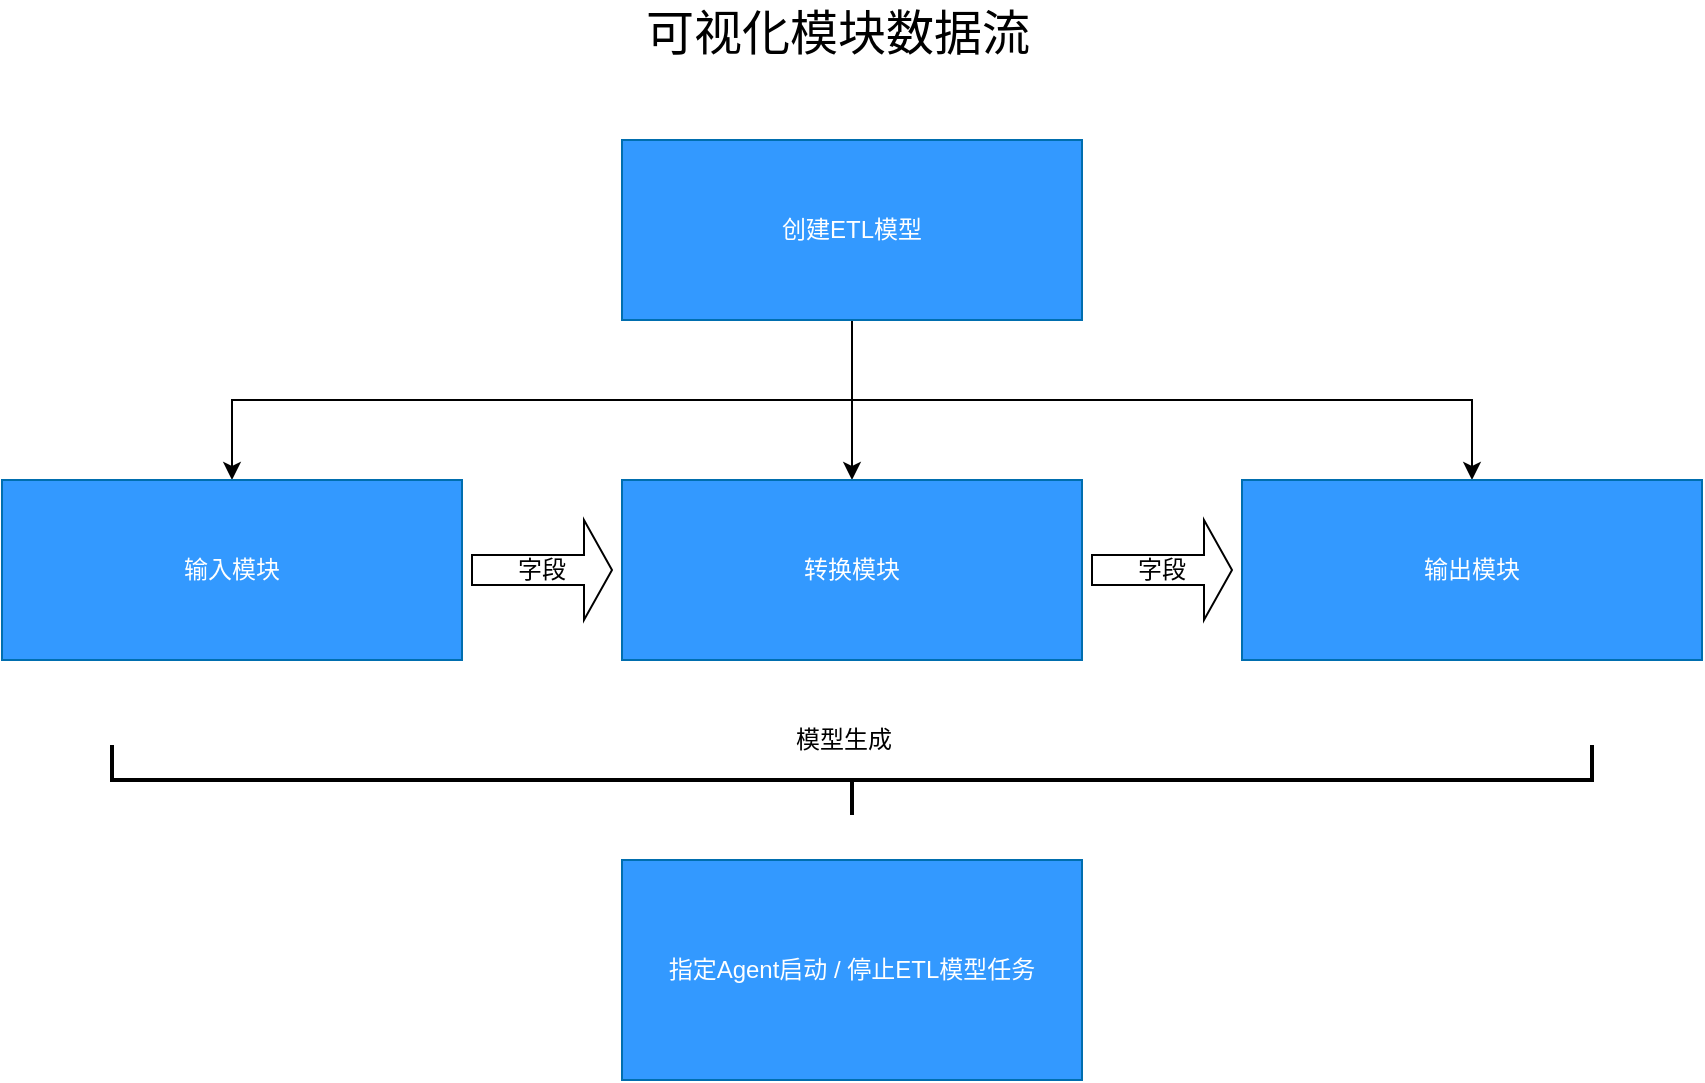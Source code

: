 <mxfile pages="3" version="11.2.8" type="github"><diagram id="6bd95103-17b3-1c96-e7b5-1f8a5f99c113" name="可视化模块数据流程图"><mxGraphModel dx="1342" dy="222" grid="1" gridSize="10" guides="1" tooltips="1" connect="1" arrows="1" fold="1" page="0" pageScale="1" pageWidth="827" pageHeight="1169" background="#ffffff" math="0" shadow="0"><root><mxCell id="0"/><mxCell id="1" parent="0"/><mxCell id="2ptYB1YgH7-lyJhKxOtc-4" value="" style="edgeStyle=orthogonalEdgeStyle;rounded=0;orthogonalLoop=1;jettySize=auto;html=1;" parent="1" source="xqaTpbDQMHb5nrucFZyc-1" target="2ptYB1YgH7-lyJhKxOtc-3" edge="1"><mxGeometry relative="1" as="geometry"/></mxCell><mxCell id="2ptYB1YgH7-lyJhKxOtc-10" style="edgeStyle=orthogonalEdgeStyle;rounded=0;orthogonalLoop=1;jettySize=auto;html=1;entryX=0.5;entryY=0;entryDx=0;entryDy=0;exitX=0.5;exitY=1;exitDx=0;exitDy=0;" parent="1" source="xqaTpbDQMHb5nrucFZyc-1" target="2ptYB1YgH7-lyJhKxOtc-5" edge="1"><mxGeometry relative="1" as="geometry"/></mxCell><mxCell id="2ptYB1YgH7-lyJhKxOtc-11" style="edgeStyle=orthogonalEdgeStyle;rounded=0;orthogonalLoop=1;jettySize=auto;html=1;exitX=0.5;exitY=1;exitDx=0;exitDy=0;" parent="1" source="xqaTpbDQMHb5nrucFZyc-1" target="2ptYB1YgH7-lyJhKxOtc-7" edge="1"><mxGeometry relative="1" as="geometry"/></mxCell><mxCell id="xqaTpbDQMHb5nrucFZyc-1" value="创建ETL模型" style="rounded=0;whiteSpace=wrap;html=1;fillColor=#3399FF;strokeColor=#006EAF;fontColor=#ffffff;" parent="1" vertex="1"><mxGeometry x="280" y="540" width="230" height="90" as="geometry"/></mxCell><mxCell id="2ptYB1YgH7-lyJhKxOtc-3" value="转换模块" style="rounded=0;whiteSpace=wrap;html=1;fillColor=#3399FF;strokeColor=#006EAF;fontColor=#ffffff;" parent="1" vertex="1"><mxGeometry x="280" y="710" width="230" height="90" as="geometry"/></mxCell><mxCell id="2ptYB1YgH7-lyJhKxOtc-7" value="输出模块" style="rounded=0;whiteSpace=wrap;html=1;fillColor=#3399FF;strokeColor=#006EAF;fontColor=#ffffff;" parent="1" vertex="1"><mxGeometry x="590" y="710" width="230" height="90" as="geometry"/></mxCell><mxCell id="2ptYB1YgH7-lyJhKxOtc-5" value="输入模块" style="rounded=0;whiteSpace=wrap;html=1;fillColor=#3399FF;strokeColor=#006EAF;fontColor=#ffffff;" parent="1" vertex="1"><mxGeometry x="-30" y="710" width="230" height="90" as="geometry"/></mxCell><mxCell id="xqaTpbDQMHb5nrucFZyc-2" value="指定Agent启动 / 停止ETL模型任务" style="rounded=0;whiteSpace=wrap;html=1;fillColor=#3399FF;strokeColor=#006EAF;fontColor=#ffffff;" parent="1" vertex="1"><mxGeometry x="280" y="900" width="230" height="110" as="geometry"/></mxCell><mxCell id="UnUKEqkiXh2tnGtwvT97-2" value="&lt;font style=&quot;font-size: 24px&quot;&gt;可视化模块数据流&lt;/font&gt;" style="text;html=1;resizable=0;points=[];autosize=1;align=left;verticalAlign=top;spacingTop=-4;fontColor=#000000;" parent="1" vertex="1"><mxGeometry x="290" y="470" width="210" height="20" as="geometry"/></mxCell><mxCell id="2ptYB1YgH7-lyJhKxOtc-13" value="字段" style="shape=singleArrow;whiteSpace=wrap;html=1;fillColor=none;" parent="1" vertex="1"><mxGeometry x="205" y="730" width="70" height="50" as="geometry"/></mxCell><mxCell id="2ptYB1YgH7-lyJhKxOtc-14" value="字段" style="shape=singleArrow;whiteSpace=wrap;html=1;fillColor=none;" parent="1" vertex="1"><mxGeometry x="515" y="730" width="70" height="50" as="geometry"/></mxCell><mxCell id="2ptYB1YgH7-lyJhKxOtc-17" value="" style="strokeWidth=2;html=1;shape=mxgraph.flowchart.annotation_2;align=left;pointerEvents=1;fillColor=none;rotation=-90;" parent="1" vertex="1"><mxGeometry x="377.5" y="490" width="35" height="740" as="geometry"/></mxCell><mxCell id="2ptYB1YgH7-lyJhKxOtc-18" value="模型生成" style="text;html=1;resizable=0;points=[];autosize=1;align=left;verticalAlign=top;spacingTop=-4;" parent="1" vertex="1"><mxGeometry x="365" y="830" width="60" height="20" as="geometry"/></mxCell></root></mxGraphModel></diagram><diagram id="GTqc8R6Rsrb9EVmzWLm1" name="ETL框架"><mxGraphModel dx="942" dy="622" grid="1" gridSize="10" guides="1" tooltips="1" connect="1" arrows="1" fold="1" page="1" pageScale="1" pageWidth="827" pageHeight="1169" math="0" shadow="0"><root><mxCell id="oTLIBG6H4fOeM0VsQYMu-0"/><mxCell id="oTLIBG6H4fOeM0VsQYMu-1" parent="oTLIBG6H4fOeM0VsQYMu-0"/><mxCell id="z0ZZT46_EPLK1BaSBEKy-11" value="" style="shape=actor;whiteSpace=wrap;html=1;fillColor=#f0a30a;strokeColor=#BD7000;fontColor=#ffffff;" parent="oTLIBG6H4fOeM0VsQYMu-1" vertex="1"><mxGeometry x="379.5" y="90" width="67" height="70" as="geometry"/></mxCell><mxCell id="z0ZZT46_EPLK1BaSBEKy-47" style="edgeStyle=orthogonalEdgeStyle;rounded=0;orthogonalLoop=1;jettySize=auto;html=1;exitX=0.5;exitY=1;exitDx=0;exitDy=0;" parent="oTLIBG6H4fOeM0VsQYMu-1" source="z0ZZT46_EPLK1BaSBEKy-40" target="z0ZZT46_EPLK1BaSBEKy-42" edge="1"><mxGeometry relative="1" as="geometry"/></mxCell><mxCell id="z0ZZT46_EPLK1BaSBEKy-48" style="edgeStyle=orthogonalEdgeStyle;rounded=0;orthogonalLoop=1;jettySize=auto;html=1;" parent="oTLIBG6H4fOeM0VsQYMu-1" source="z0ZZT46_EPLK1BaSBEKy-40" target="z0ZZT46_EPLK1BaSBEKy-43" edge="1"><mxGeometry relative="1" as="geometry"/></mxCell><mxCell id="z0ZZT46_EPLK1BaSBEKy-49" style="edgeStyle=orthogonalEdgeStyle;rounded=0;orthogonalLoop=1;jettySize=auto;html=1;entryX=0.5;entryY=0;entryDx=0;entryDy=0;" parent="oTLIBG6H4fOeM0VsQYMu-1" source="z0ZZT46_EPLK1BaSBEKy-40" target="z0ZZT46_EPLK1BaSBEKy-44" edge="1"><mxGeometry relative="1" as="geometry"/></mxCell><mxCell id="z0ZZT46_EPLK1BaSBEKy-54" style="edgeStyle=orthogonalEdgeStyle;rounded=0;orthogonalLoop=1;jettySize=auto;html=1;entryX=0.5;entryY=0;entryDx=0;entryDy=0;exitX=0.5;exitY=1;exitDx=0;exitDy=0;" parent="oTLIBG6H4fOeM0VsQYMu-1" source="z0ZZT46_EPLK1BaSBEKy-40" target="z0ZZT46_EPLK1BaSBEKy-45" edge="1"><mxGeometry relative="1" as="geometry"/></mxCell><mxCell id="z0ZZT46_EPLK1BaSBEKy-40" value="&lt;table border=&quot;1&quot; width=&quot;100%&quot; cellpadding=&quot;4&quot; style=&quot;width: 100% ; height: 100% ; border-collapse: collapse&quot;&gt;&lt;tbody&gt;&lt;tr&gt;&lt;th align=&quot;center&quot;&gt;接收HTTP请求&lt;br&gt;&lt;/th&gt;&lt;/tr&gt;&lt;tr&gt;&lt;td align=&quot;center&quot;&gt;ETL Service服务端&lt;/td&gt;&lt;/tr&gt;&lt;tr&gt;&lt;td align=&quot;center&quot;&gt;任意节点&lt;/td&gt;&lt;/tr&gt;&lt;/tbody&gt;&lt;/table&gt;" style="text;html=1;strokeColor=#000000;fillColor=#f0a30a;overflow=fill;fontColor=#ffffff;rounded=0;glass=0;" parent="oTLIBG6H4fOeM0VsQYMu-1" vertex="1"><mxGeometry x="333" y="240" width="160" height="140" as="geometry"/></mxCell><mxCell id="z0ZZT46_EPLK1BaSBEKy-42" value="&lt;table border=&quot;1&quot; width=&quot;100%&quot; cellpadding=&quot;4&quot; style=&quot;width: 100% ; height: 100% ; border-collapse: collapse&quot;&gt;&lt;tbody&gt;&lt;tr&gt;&lt;th align=&quot;center&quot;&gt;&lt;span style=&quot;font-weight: normal&quot;&gt;接收RPC请求&lt;/span&gt;&lt;/th&gt;&lt;/tr&gt;&lt;tr&gt;&lt;td align=&quot;center&quot;&gt;&lt;b&gt;ETL Agent客户端&lt;/b&gt;&lt;/td&gt;&lt;/tr&gt;&lt;tr&gt;&lt;td align=&quot;center&quot;&gt;ETL进程所在节点&lt;/td&gt;&lt;/tr&gt;&lt;/tbody&gt;&lt;/table&gt;" style="text;html=1;strokeColor=#000000;fillColor=#f0a30a;overflow=fill;fontColor=#ffffff;rounded=0;glass=0;" parent="oTLIBG6H4fOeM0VsQYMu-1" vertex="1"><mxGeometry x="10" y="470" width="160" height="140" as="geometry"/></mxCell><mxCell id="z0ZZT46_EPLK1BaSBEKy-43" value="&lt;table border=&quot;1&quot; width=&quot;100%&quot; cellpadding=&quot;4&quot; style=&quot;width: 159px ; height: 139px ; border-collapse: collapse&quot;&gt;&lt;tbody&gt;&lt;tr&gt;&lt;th align=&quot;center&quot;&gt;&lt;span style=&quot;font-weight: normal&quot;&gt;接收RPC请求&lt;/span&gt;&lt;/th&gt;&lt;/tr&gt;&lt;tr&gt;&lt;td align=&quot;center&quot;&gt;&lt;b&gt;ETL Agent客户端&lt;/b&gt;&lt;/td&gt;&lt;/tr&gt;&lt;tr&gt;&lt;td align=&quot;center&quot;&gt;ETL进程所在节点&lt;/td&gt;&lt;/tr&gt;&lt;/tbody&gt;&lt;/table&gt;" style="text;html=1;strokeColor=#000000;fillColor=#f0a30a;overflow=fill;fontColor=#ffffff;rounded=0;glass=0;" parent="oTLIBG6H4fOeM0VsQYMu-1" vertex="1"><mxGeometry x="220" y="470" width="160" height="140" as="geometry"/></mxCell><mxCell id="z0ZZT46_EPLK1BaSBEKy-44" value="&lt;table border=&quot;1&quot; width=&quot;100%&quot; cellpadding=&quot;4&quot; style=&quot;width: 159px ; height: 139px ; border-collapse: collapse&quot;&gt;&lt;tbody&gt;&lt;tr&gt;&lt;th align=&quot;center&quot;&gt;&lt;span style=&quot;font-weight: normal&quot;&gt;接收RPC请求&lt;/span&gt;&lt;/th&gt;&lt;/tr&gt;&lt;tr&gt;&lt;td align=&quot;center&quot;&gt;&lt;b&gt;ETL Agent客户端&lt;/b&gt;&lt;/td&gt;&lt;/tr&gt;&lt;tr&gt;&lt;td align=&quot;center&quot;&gt;ETL进程所在节点&lt;/td&gt;&lt;/tr&gt;&lt;/tbody&gt;&lt;/table&gt;" style="text;html=1;strokeColor=#000000;fillColor=#f0a30a;overflow=fill;fontColor=#ffffff;rounded=0;glass=0;" parent="oTLIBG6H4fOeM0VsQYMu-1" vertex="1"><mxGeometry x="450" y="470" width="160" height="140" as="geometry"/></mxCell><mxCell id="z0ZZT46_EPLK1BaSBEKy-45" value="&lt;table border=&quot;1&quot; width=&quot;100%&quot; cellpadding=&quot;4&quot; style=&quot;width: 159px ; height: 139px ; border-collapse: collapse&quot;&gt;&lt;tbody&gt;&lt;tr&gt;&lt;th align=&quot;center&quot;&gt;&lt;span style=&quot;font-weight: normal&quot;&gt;接收RPC请求&lt;/span&gt;&lt;/th&gt;&lt;/tr&gt;&lt;tr&gt;&lt;td align=&quot;center&quot;&gt;&lt;b&gt;ETL Agent客户端&lt;/b&gt;&lt;/td&gt;&lt;/tr&gt;&lt;tr&gt;&lt;td align=&quot;center&quot;&gt;ETL进程所在节点&lt;/td&gt;&lt;/tr&gt;&lt;/tbody&gt;&lt;/table&gt;" style="text;html=1;strokeColor=#000000;fillColor=#f0a30a;overflow=fill;fontColor=#ffffff;rounded=0;glass=0;" parent="oTLIBG6H4fOeM0VsQYMu-1" vertex="1"><mxGeometry x="680" y="470" width="160" height="140" as="geometry"/></mxCell><mxCell id="z0ZZT46_EPLK1BaSBEKy-46" value="HTTP请求、响应" style="endArrow=classic;startArrow=classic;html=1;entryX=0.5;entryY=1;entryDx=0;entryDy=0;" parent="oTLIBG6H4fOeM0VsQYMu-1" source="z0ZZT46_EPLK1BaSBEKy-40" target="z0ZZT46_EPLK1BaSBEKy-11" edge="1"><mxGeometry width="50" height="50" relative="1" as="geometry"><mxPoint x="10" y="680" as="sourcePoint"/><mxPoint x="60" y="630" as="targetPoint"/></mxGeometry></mxCell><mxCell id="z0ZZT46_EPLK1BaSBEKy-52" value="RPC请求、响应" style="text;html=1;resizable=0;points=[];autosize=1;align=left;verticalAlign=top;spacingTop=-4;" parent="oTLIBG6H4fOeM0VsQYMu-1" vertex="1"><mxGeometry x="363" y="390" width="100" height="20" as="geometry"/></mxCell><mxCell id="z0ZZT46_EPLK1BaSBEKy-55" value="" style="shape=curlyBracket;whiteSpace=wrap;html=1;rounded=1;glass=0;strokeColor=#000000;" parent="oTLIBG6H4fOeM0VsQYMu-1" vertex="1"><mxGeometry x="527" y="250" width="20" height="120" as="geometry"/></mxCell><mxCell id="z0ZZT46_EPLK1BaSBEKy-56" value="1.&amp;nbsp; 增加Service和Agent之间心跳发现机制。&lt;br&gt;&amp;nbsp; &amp;nbsp; &amp;nbsp;Agent自动上下线，Service定时检查、更新&lt;br&gt;&amp;nbsp; &amp;nbsp; &amp;nbsp;Agent状态。&lt;br&gt;&lt;br&gt;2. 数据库查询优化，由原生JDBC改为Mybatis框架&lt;br&gt;，通过数据库连接池进行查询。&lt;br&gt;" style="text;html=1;resizable=0;points=[];autosize=1;align=left;verticalAlign=top;spacingTop=-4;fontColor=#CC6600;" parent="oTLIBG6H4fOeM0VsQYMu-1" vertex="1"><mxGeometry x="547" y="265" width="280" height="90" as="geometry"/></mxCell></root></mxGraphModel></diagram><diagram id="QK4SYE3_93_N6T92J-37" name="ETL解析模块"><mxGraphModel dx="942" dy="573" grid="1" gridSize="10" guides="1" tooltips="1" connect="1" arrows="1" fold="1" page="1" pageScale="1" pageWidth="827" pageHeight="1169" background="#FFFFFF" math="0" shadow="0"><root><mxCell id="kBmMX7nffdBsAzFuXpu_-0"/><mxCell id="kBmMX7nffdBsAzFuXpu_-1" parent="kBmMX7nffdBsAzFuXpu_-0"/><mxCell id="kBmMX7nffdBsAzFuXpu_-2" value="原始消息事件推送" style="edgeStyle=orthogonalEdgeStyle;rounded=0;orthogonalLoop=1;jettySize=auto;fontSize=12;fontColor=#000000;" edge="1" parent="kBmMX7nffdBsAzFuXpu_-1" source="kBmMX7nffdBsAzFuXpu_-3" target="kBmMX7nffdBsAzFuXpu_-5"><mxGeometry relative="1" as="geometry"/></mxCell><mxCell id="kBmMX7nffdBsAzFuXpu_-3" value="数据源" style="rounded=0;whiteSpace=wrap;html=1;labelBackgroundColor=#12AAB5;fillColor=#dae8fc;strokeColor=#6c8ebf;" vertex="1" parent="kBmMX7nffdBsAzFuXpu_-1"><mxGeometry x="200" y="210" width="440" height="40" as="geometry"/></mxCell><mxCell id="kBmMX7nffdBsAzFuXpu_-4" value="解析前消息事件推送" style="edgeStyle=orthogonalEdgeStyle;rounded=0;orthogonalLoop=1;jettySize=auto;html=0;fontSize=12;fontColor=#000000;" edge="1" parent="kBmMX7nffdBsAzFuXpu_-1" source="kBmMX7nffdBsAzFuXpu_-5" target="kBmMX7nffdBsAzFuXpu_-8"><mxGeometry relative="1" as="geometry"/></mxCell><mxCell id="kBmMX7nffdBsAzFuXpu_-5" value="输入消息队列" style="strokeWidth=2;html=1;shape=mxgraph.flowchart.sequential_data;whiteSpace=wrap;fillColor=#d5e8d4;strokeColor=#82b366;" vertex="1" parent="kBmMX7nffdBsAzFuXpu_-1"><mxGeometry x="290" y="310" width="260" height="70" as="geometry"/></mxCell><mxCell id="kBmMX7nffdBsAzFuXpu_-6" value="ETL解析模块数据流" style="text;html=1;strokeColor=none;fillColor=none;align=center;verticalAlign=middle;whiteSpace=wrap;rounded=0;fontSize=28;fontStyle=0;labelBackgroundColor=#12AAB5;fontColor=#FFFFFF;" vertex="1" parent="kBmMX7nffdBsAzFuXpu_-1"><mxGeometry x="260" y="120" width="320" height="60" as="geometry"/></mxCell><mxCell id="kBmMX7nffdBsAzFuXpu_-7" value="解析后消息事件推送" style="edgeStyle=orthogonalEdgeStyle;rounded=0;orthogonalLoop=1;jettySize=auto;html=0;fontSize=12;fontColor=#000000;" edge="1" parent="kBmMX7nffdBsAzFuXpu_-1" source="kBmMX7nffdBsAzFuXpu_-8" target="kBmMX7nffdBsAzFuXpu_-14"><mxGeometry relative="1" as="geometry"/></mxCell><mxCell id="kBmMX7nffdBsAzFuXpu_-8" value="" style="rounded=0;whiteSpace=wrap;html=1;labelBackgroundColor=#12AAB5;fontSize=12;fillColor=#dae8fc;strokeColor=#6c8ebf;" vertex="1" parent="kBmMX7nffdBsAzFuXpu_-1"><mxGeometry x="135" y="450" width="570" height="120" as="geometry"/></mxCell><mxCell id="kBmMX7nffdBsAzFuXpu_-9" value="URL编解码" style="shape=process;whiteSpace=wrap;html=1;backgroundOutline=1;labelBackgroundColor=#12AAB5;fontSize=12;fontColor=#FFFFFF;" vertex="1" parent="kBmMX7nffdBsAzFuXpu_-1"><mxGeometry x="155" y="480" width="120" height="60" as="geometry"/></mxCell><mxCell id="kBmMX7nffdBsAzFuXpu_-10" value="IP段匹配解析" style="shape=process;whiteSpace=wrap;html=1;backgroundOutline=1;labelBackgroundColor=#12AAB5;fontSize=12;fontColor=#FFFFFF;" vertex="1" parent="kBmMX7nffdBsAzFuXpu_-1"><mxGeometry x="293" y="480" width="120" height="60" as="geometry"/></mxCell><mxCell id="kBmMX7nffdBsAzFuXpu_-11" value="中文乱码检测" style="shape=process;whiteSpace=wrap;html=1;backgroundOutline=1;labelBackgroundColor=#12AAB5;fontSize=12;fontColor=#FFFFFF;" vertex="1" parent="kBmMX7nffdBsAzFuXpu_-1"><mxGeometry x="429" y="480" width="120" height="60" as="geometry"/></mxCell><mxCell id="kBmMX7nffdBsAzFuXpu_-12" value="不定字段个数" style="shape=process;whiteSpace=wrap;html=1;backgroundOutline=1;labelBackgroundColor=#12AAB5;fontSize=12;fontColor=#FFFFFF;" vertex="1" parent="kBmMX7nffdBsAzFuXpu_-1"><mxGeometry x="565" y="480" width="120" height="60" as="geometry"/></mxCell><mxCell id="kBmMX7nffdBsAzFuXpu_-13" value="输出消息事件推送" style="edgeStyle=orthogonalEdgeStyle;rounded=0;orthogonalLoop=1;jettySize=auto;html=0;fontSize=12;fontColor=#000000;" edge="1" parent="kBmMX7nffdBsAzFuXpu_-1" source="kBmMX7nffdBsAzFuXpu_-14" target="kBmMX7nffdBsAzFuXpu_-15"><mxGeometry relative="1" as="geometry"/></mxCell><mxCell id="kBmMX7nffdBsAzFuXpu_-14" value="输出消息队列" style="strokeWidth=2;html=1;shape=mxgraph.flowchart.sequential_data;whiteSpace=wrap;fillColor=#d5e8d4;strokeColor=#82b366;" vertex="1" parent="kBmMX7nffdBsAzFuXpu_-1"><mxGeometry x="290" y="650" width="260" height="70" as="geometry"/></mxCell><mxCell id="kBmMX7nffdBsAzFuXpu_-15" value="存储数据" style="shape=dataStorage;whiteSpace=wrap;html=1;labelBackgroundColor=#12AAB5;fontSize=12;fillColor=#dae8fc;strokeColor=#6c8ebf;" vertex="1" parent="kBmMX7nffdBsAzFuXpu_-1"><mxGeometry x="140" y="770" width="560" height="50" as="geometry"/></mxCell></root></mxGraphModel></diagram></mxfile>